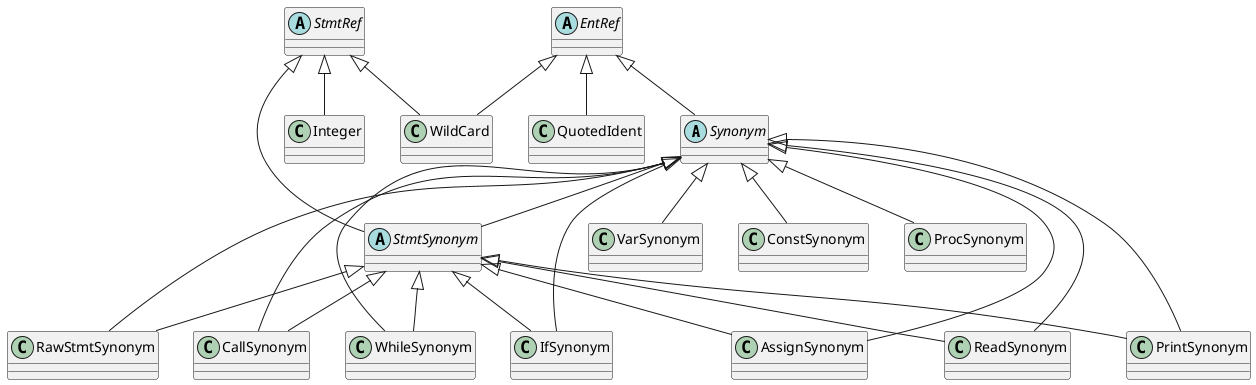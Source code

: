 @startuml qps_synonym
abstract class Synonym
abstract class StmtSynonym
Synonym <|-- StmtSynonym
Synonym <|-- RawStmtSynonym
Synonym <|-- ReadSynonym
Synonym <|-- PrintSynonym
Synonym <|-- CallSynonym
Synonym <|-- WhileSynonym
Synonym <|-- IfSynonym
Synonym <|-- AssignSynonym
Synonym <|-- VarSynonym
Synonym <|-- ConstSynonym
Synonym <|-- ProcSynonym

StmtSynonym <|-- RawStmtSynonym
StmtSynonym <|-- ReadSynonym
StmtSynonym <|-- PrintSynonym
StmtSynonym <|-- CallSynonym
StmtSynonym <|-- WhileSynonym
StmtSynonym <|-- IfSynonym
StmtSynonym <|-- AssignSynonym

abstract class StmtRef
StmtRef <|-- StmtSynonym
StmtRef <|-- WildCard
StmtRef <|-- Integer

abstract class EntRef
EntRef <|-- WildCard
EntRef <|-- Synonym
EntRef <|-- QuotedIdent

@enduml
